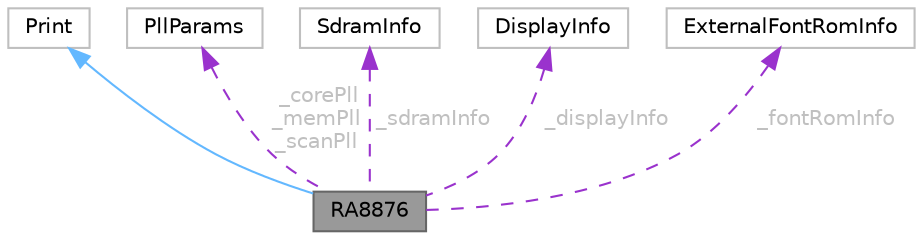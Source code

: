 digraph "RA8876"
{
 // LATEX_PDF_SIZE
  bgcolor="transparent";
  edge [fontname=Helvetica,fontsize=10,labelfontname=Helvetica,labelfontsize=10];
  node [fontname=Helvetica,fontsize=10,shape=box,height=0.2,width=0.4];
  Node1 [id="Node000001",label="RA8876",height=0.2,width=0.4,color="gray40", fillcolor="grey60", style="filled", fontcolor="black",tooltip=" "];
  Node2 -> Node1 [id="edge1_Node000001_Node000002",dir="back",color="steelblue1",style="solid",tooltip=" "];
  Node2 [id="Node000002",label="Print",height=0.2,width=0.4,color="grey75", fillcolor="white", style="filled",tooltip=" "];
  Node3 -> Node1 [id="edge2_Node000001_Node000003",dir="back",color="darkorchid3",style="dashed",tooltip=" ",label=" _corePll\n_memPll\n_scanPll",fontcolor="grey" ];
  Node3 [id="Node000003",label="PllParams",height=0.2,width=0.4,color="grey75", fillcolor="white", style="filled",URL="$struct_pll_params.html",tooltip=" "];
  Node4 -> Node1 [id="edge3_Node000001_Node000004",dir="back",color="darkorchid3",style="dashed",tooltip=" ",label=" _sdramInfo",fontcolor="grey" ];
  Node4 [id="Node000004",label="SdramInfo",height=0.2,width=0.4,color="grey75", fillcolor="white", style="filled",URL="$struct_sdram_info.html",tooltip=" "];
  Node5 -> Node1 [id="edge4_Node000001_Node000005",dir="back",color="darkorchid3",style="dashed",tooltip=" ",label=" _displayInfo",fontcolor="grey" ];
  Node5 [id="Node000005",label="DisplayInfo",height=0.2,width=0.4,color="grey75", fillcolor="white", style="filled",URL="$struct_display_info.html",tooltip=" "];
  Node6 -> Node1 [id="edge5_Node000001_Node000006",dir="back",color="darkorchid3",style="dashed",tooltip=" ",label=" _fontRomInfo",fontcolor="grey" ];
  Node6 [id="Node000006",label="ExternalFontRomInfo",height=0.2,width=0.4,color="grey75", fillcolor="white", style="filled",URL="$struct_external_font_rom_info.html",tooltip=" "];
}
